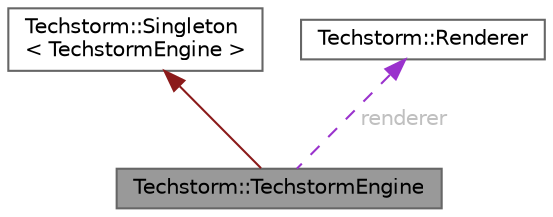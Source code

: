 digraph "Techstorm::TechstormEngine"
{
 // LATEX_PDF_SIZE
  bgcolor="transparent";
  edge [fontname=Helvetica,fontsize=10,labelfontname=Helvetica,labelfontsize=10];
  node [fontname=Helvetica,fontsize=10,shape=box,height=0.2,width=0.4];
  Node1 [id="Node000001",label="Techstorm::TechstormEngine",height=0.2,width=0.4,color="gray40", fillcolor="grey60", style="filled", fontcolor="black",tooltip=" "];
  Node2 -> Node1 [id="edge3_Node000001_Node000002",dir="back",color="firebrick4",style="solid",tooltip=" "];
  Node2 [id="Node000002",label="Techstorm::Singleton\l\< TechstormEngine \>",height=0.2,width=0.4,color="gray40", fillcolor="white", style="filled",URL="$d5/d55/class_techstorm_1_1_singleton.html",tooltip=" "];
  Node3 -> Node1 [id="edge4_Node000001_Node000003",dir="back",color="darkorchid3",style="dashed",tooltip=" ",label=" renderer",fontcolor="grey" ];
  Node3 [id="Node000003",label="Techstorm::Renderer",height=0.2,width=0.4,color="gray40", fillcolor="white", style="filled",URL="$d4/d22/class_techstorm_1_1_renderer.html",tooltip=" "];
}
